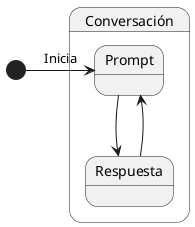 @startuml

state "Conversación" as Conversacion {
    Prompt --> Respuesta 
    Respuesta --> Prompt 
}

[*] -r-> Prompt : Inicia


@enduml
